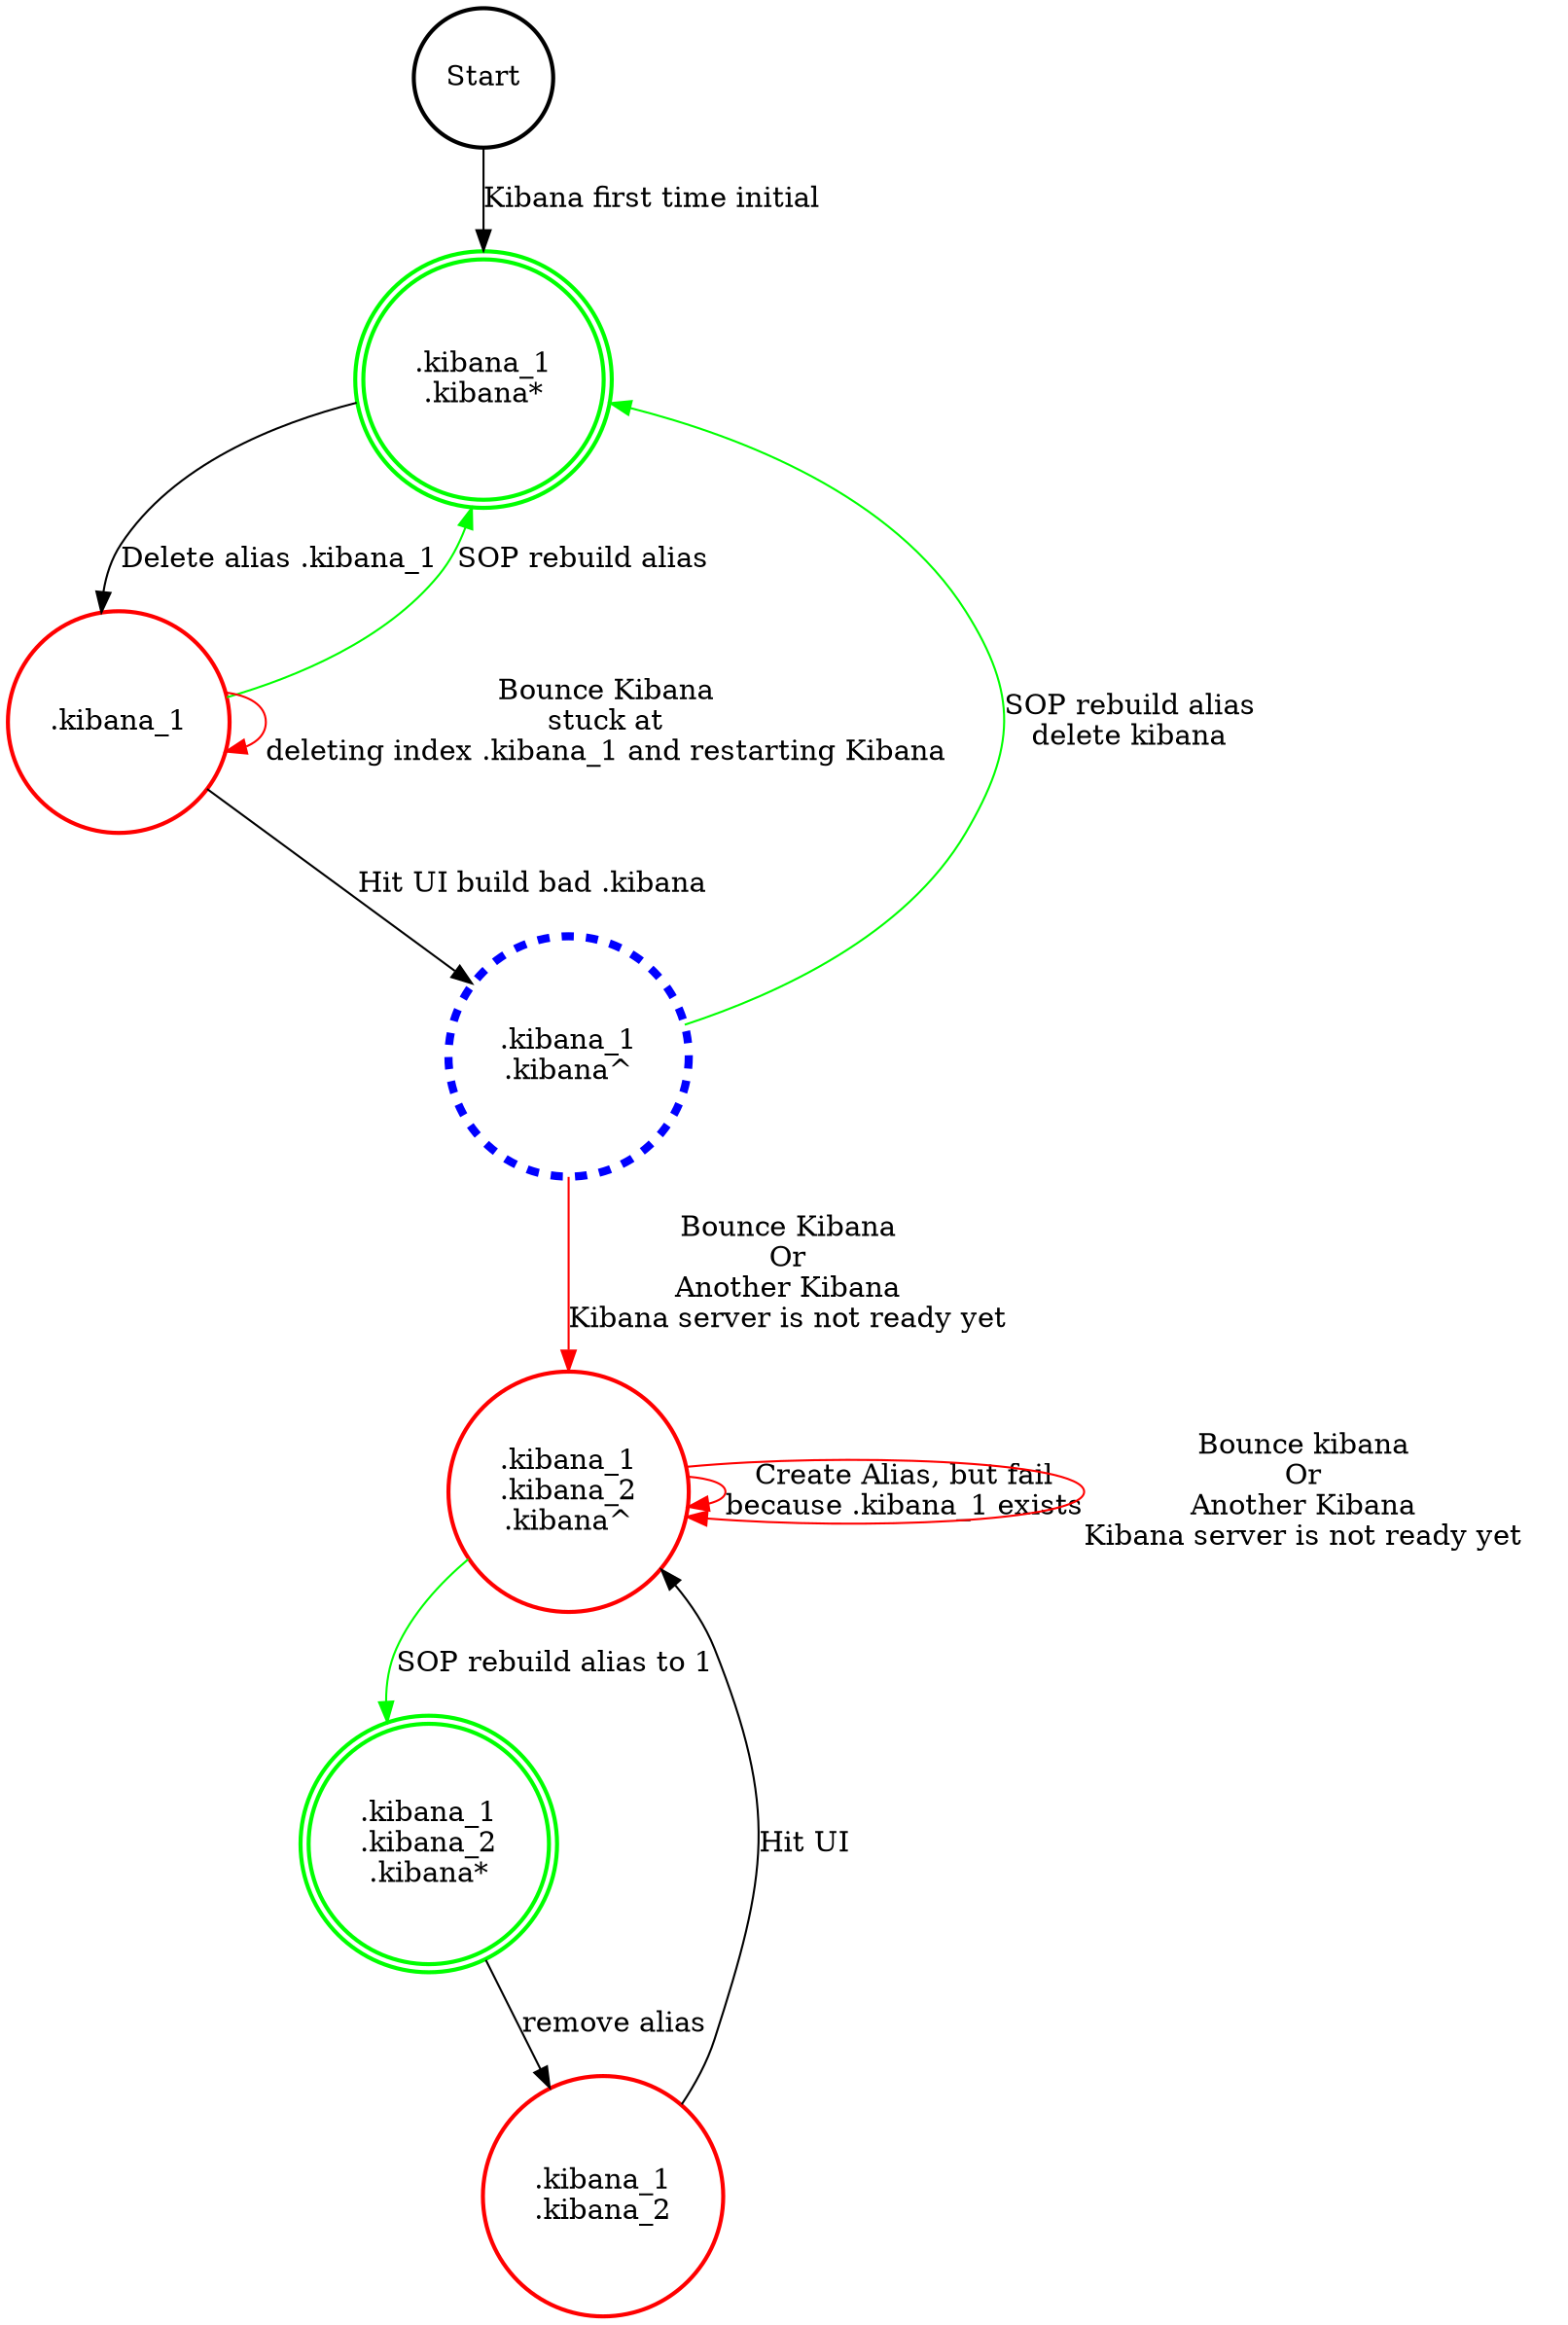 digraph kibana_finite_state_machine {
    # rankdir=LR;
    # ratio = auto
    # overlap=prism
    # overlap_scaling=0.1
    size=auto
    node [penwidth = 2]
    node [shape = doublecircle, color=green]; ".kibana_1\n.kibana*" ".kibana_1\n.kibana_2\n.kibana*"
    node [shape = circle, color=red]; ".kibana_1" ".kibana_1\n.kibana_2\n.kibana^" ".kibana_1\n.kibana_2"
    node [shape = circle, color=black]; Start
    node [shape = circle, color=blue, style=dashed, penwidth=4]; ".kibana_1\n.kibana^" 

    Start -> ".kibana_1\n.kibana*" [ label = "Kibana first time initial" ];
    ".kibana_1\n.kibana*"-> ".kibana_1" [ label = "Delete alias .kibana_1" ];
    ".kibana_1" -> ".kibana_1\n.kibana^" [label = "Hit UI build bad .kibana"];
    ".kibana_1\n.kibana^" -> ".kibana_1\n.kibana*" [label = "SOP rebuild alias\ndelete kibana" color=green]
    ".kibana_1" -> ".kibana_1" [label = "Bounce Kibana\nstuck at\ndeleting index .kibana_1 and restarting Kibana" color=red]
    ".kibana_1" -> ".kibana_1\n.kibana*" [label = "SOP rebuild alias" color=green]
    ".kibana_1\n.kibana^" -> ".kibana_1\n.kibana_2\n.kibana^" [ label = "Bounce Kibana\nOr\nAnother Kibana\nKibana server is not ready yet" color = red]
    ".kibana_1\n.kibana_2\n.kibana^" -> ".kibana_1\n.kibana_2\n.kibana^" [ label = "Create Alias, but fail\nbecause .kibana_1 exists" color =red ]
    ".kibana_1\n.kibana_2\n.kibana^" -> ".kibana_1\n.kibana_2\n.kibana*" [label="SOP rebuild alias to 1" color=green]
    ".kibana_1\n.kibana_2\n.kibana*" -> ".kibana_1\n.kibana_2" [label="remove alias"]
    ".kibana_1\n.kibana_2" -> ".kibana_1\n.kibana_2\n.kibana^" [label="Hit UI"]
    ".kibana_1\n.kibana_2\n.kibana^" -> ".kibana_1\n.kibana_2\n.kibana^" [label="Bounce kibana\nOr\nAnother Kibana\nKibana server is not ready yet" color = red]
}